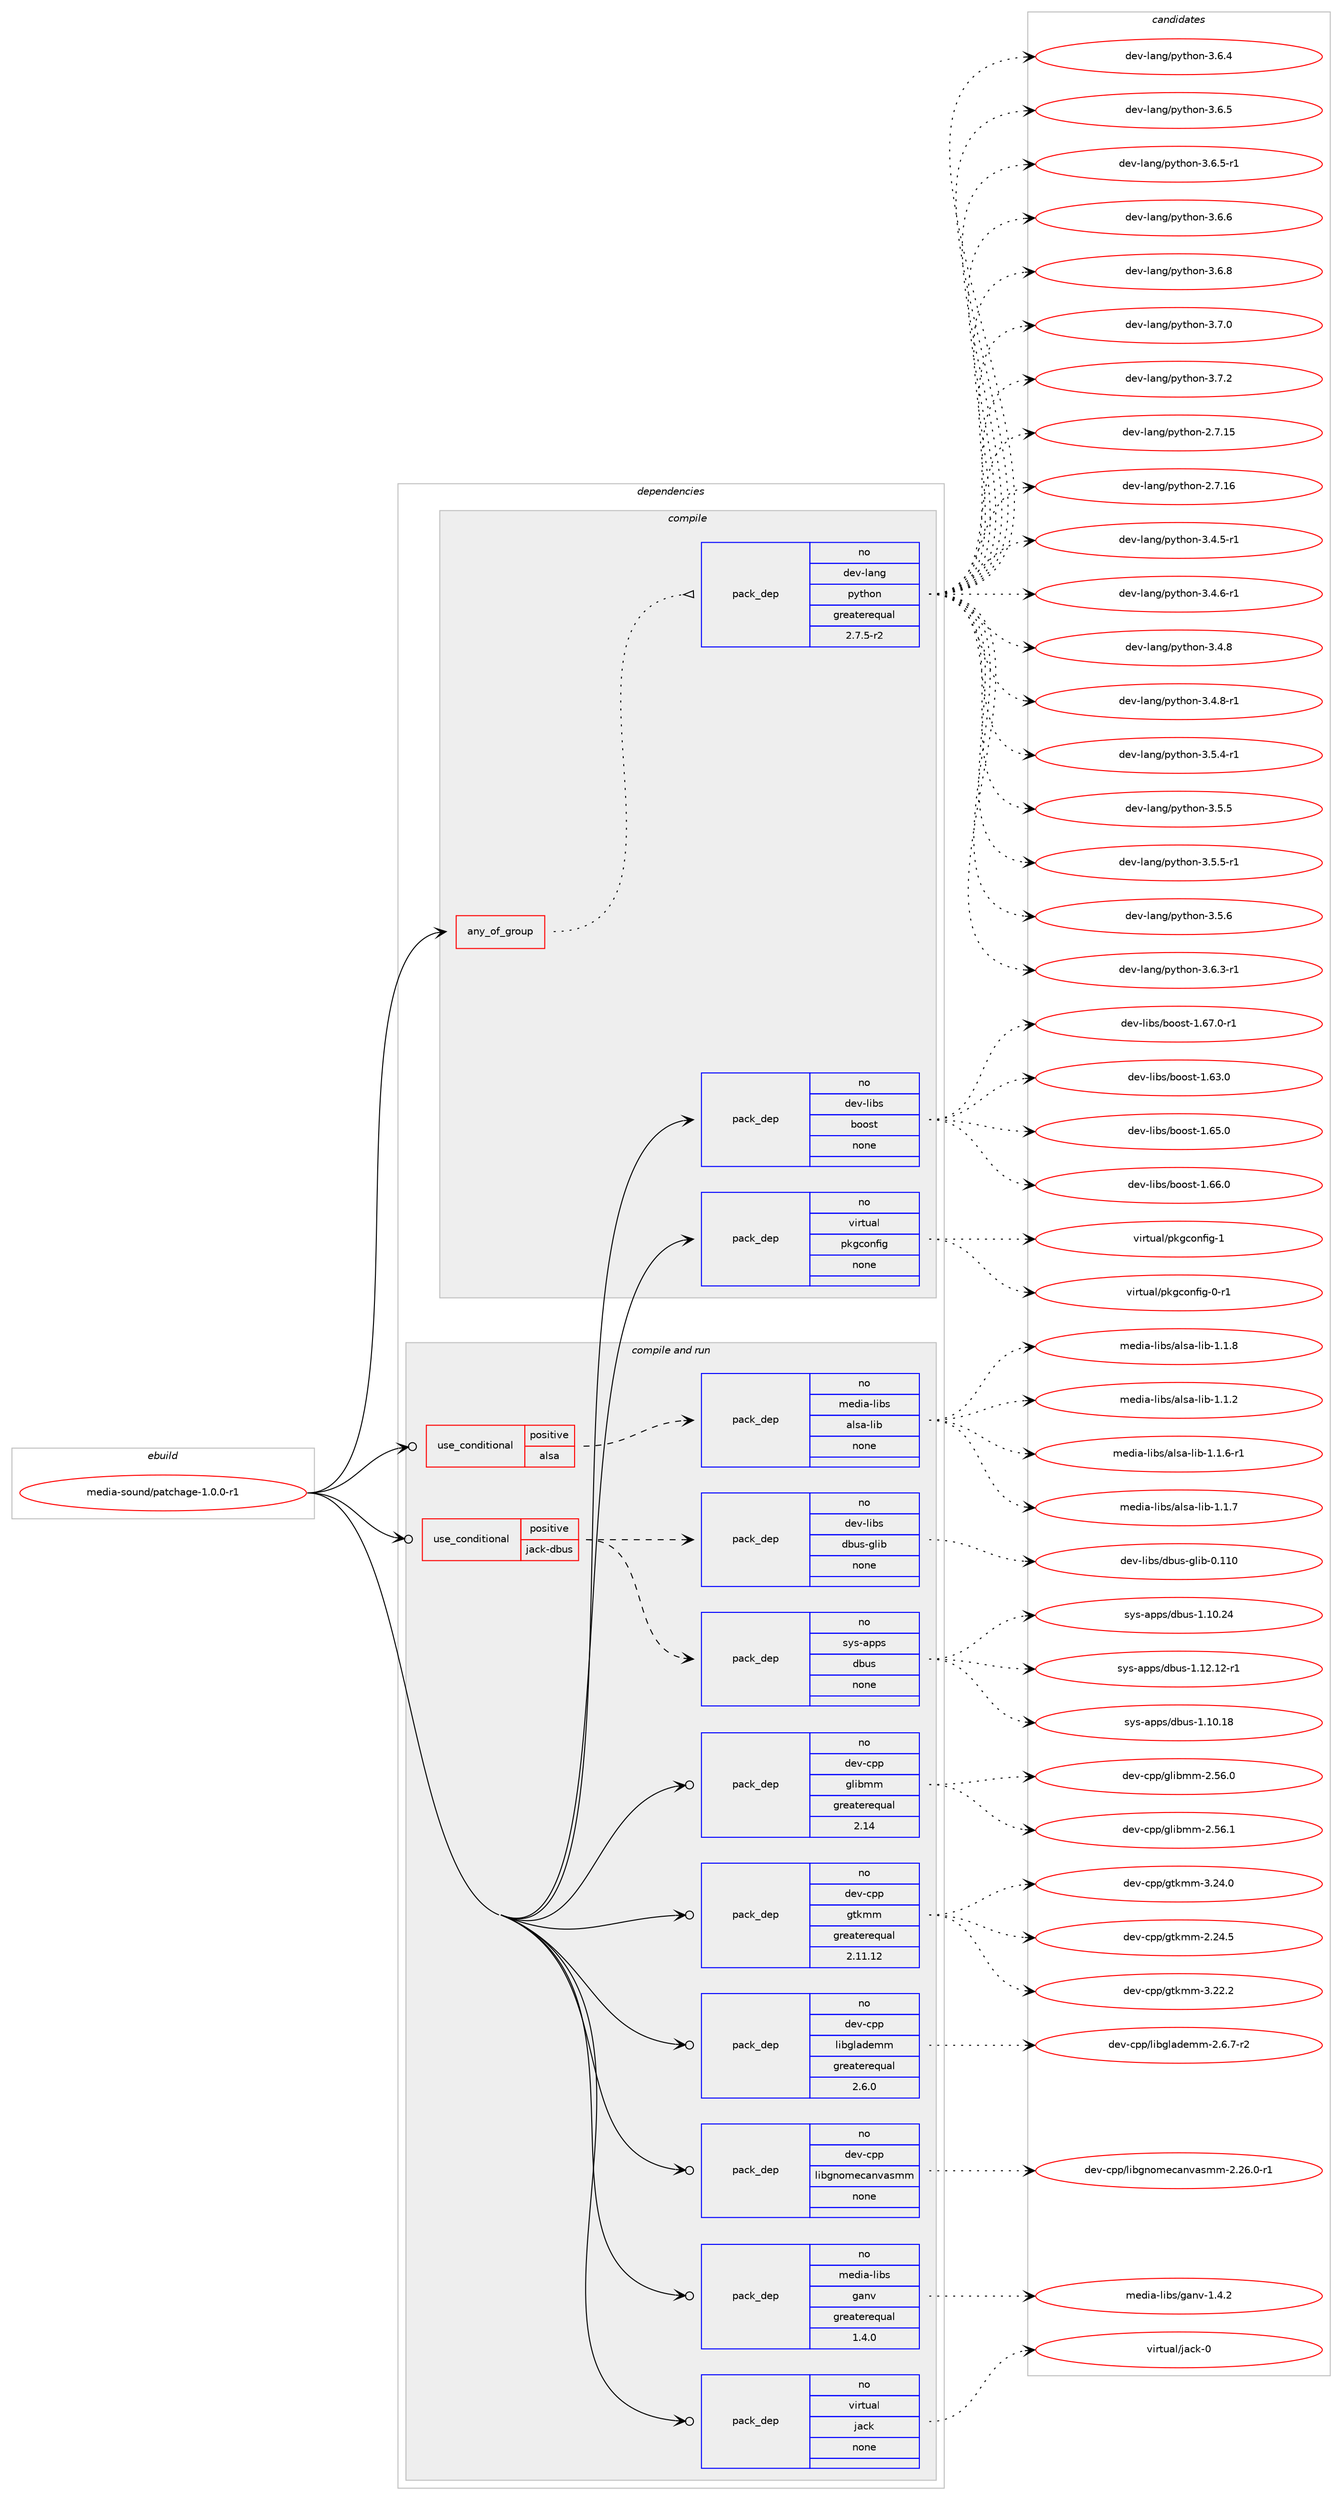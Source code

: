 digraph prolog {

# *************
# Graph options
# *************

newrank=true;
concentrate=true;
compound=true;
graph [rankdir=LR,fontname=Helvetica,fontsize=10,ranksep=1.5];#, ranksep=2.5, nodesep=0.2];
edge  [arrowhead=vee];
node  [fontname=Helvetica,fontsize=10];

# **********
# The ebuild
# **********

subgraph cluster_leftcol {
color=gray;
rank=same;
label=<<i>ebuild</i>>;
id [label="media-sound/patchage-1.0.0-r1", color=red, width=4, href="../media-sound/patchage-1.0.0-r1.svg"];
}

# ****************
# The dependencies
# ****************

subgraph cluster_midcol {
color=gray;
label=<<i>dependencies</i>>;
subgraph cluster_compile {
fillcolor="#eeeeee";
style=filled;
label=<<i>compile</i>>;
subgraph any25536 {
dependency1628898 [label=<<TABLE BORDER="0" CELLBORDER="1" CELLSPACING="0" CELLPADDING="4"><TR><TD CELLPADDING="10">any_of_group</TD></TR></TABLE>>, shape=none, color=red];subgraph pack1164770 {
dependency1628899 [label=<<TABLE BORDER="0" CELLBORDER="1" CELLSPACING="0" CELLPADDING="4" WIDTH="220"><TR><TD ROWSPAN="6" CELLPADDING="30">pack_dep</TD></TR><TR><TD WIDTH="110">no</TD></TR><TR><TD>dev-lang</TD></TR><TR><TD>python</TD></TR><TR><TD>greaterequal</TD></TR><TR><TD>2.7.5-r2</TD></TR></TABLE>>, shape=none, color=blue];
}
dependency1628898:e -> dependency1628899:w [weight=20,style="dotted",arrowhead="oinv"];
}
id:e -> dependency1628898:w [weight=20,style="solid",arrowhead="vee"];
subgraph pack1164771 {
dependency1628900 [label=<<TABLE BORDER="0" CELLBORDER="1" CELLSPACING="0" CELLPADDING="4" WIDTH="220"><TR><TD ROWSPAN="6" CELLPADDING="30">pack_dep</TD></TR><TR><TD WIDTH="110">no</TD></TR><TR><TD>dev-libs</TD></TR><TR><TD>boost</TD></TR><TR><TD>none</TD></TR><TR><TD></TD></TR></TABLE>>, shape=none, color=blue];
}
id:e -> dependency1628900:w [weight=20,style="solid",arrowhead="vee"];
subgraph pack1164772 {
dependency1628901 [label=<<TABLE BORDER="0" CELLBORDER="1" CELLSPACING="0" CELLPADDING="4" WIDTH="220"><TR><TD ROWSPAN="6" CELLPADDING="30">pack_dep</TD></TR><TR><TD WIDTH="110">no</TD></TR><TR><TD>virtual</TD></TR><TR><TD>pkgconfig</TD></TR><TR><TD>none</TD></TR><TR><TD></TD></TR></TABLE>>, shape=none, color=blue];
}
id:e -> dependency1628901:w [weight=20,style="solid",arrowhead="vee"];
}
subgraph cluster_compileandrun {
fillcolor="#eeeeee";
style=filled;
label=<<i>compile and run</i>>;
subgraph cond437822 {
dependency1628902 [label=<<TABLE BORDER="0" CELLBORDER="1" CELLSPACING="0" CELLPADDING="4"><TR><TD ROWSPAN="3" CELLPADDING="10">use_conditional</TD></TR><TR><TD>positive</TD></TR><TR><TD>alsa</TD></TR></TABLE>>, shape=none, color=red];
subgraph pack1164773 {
dependency1628903 [label=<<TABLE BORDER="0" CELLBORDER="1" CELLSPACING="0" CELLPADDING="4" WIDTH="220"><TR><TD ROWSPAN="6" CELLPADDING="30">pack_dep</TD></TR><TR><TD WIDTH="110">no</TD></TR><TR><TD>media-libs</TD></TR><TR><TD>alsa-lib</TD></TR><TR><TD>none</TD></TR><TR><TD></TD></TR></TABLE>>, shape=none, color=blue];
}
dependency1628902:e -> dependency1628903:w [weight=20,style="dashed",arrowhead="vee"];
}
id:e -> dependency1628902:w [weight=20,style="solid",arrowhead="odotvee"];
subgraph cond437823 {
dependency1628904 [label=<<TABLE BORDER="0" CELLBORDER="1" CELLSPACING="0" CELLPADDING="4"><TR><TD ROWSPAN="3" CELLPADDING="10">use_conditional</TD></TR><TR><TD>positive</TD></TR><TR><TD>jack-dbus</TD></TR></TABLE>>, shape=none, color=red];
subgraph pack1164774 {
dependency1628905 [label=<<TABLE BORDER="0" CELLBORDER="1" CELLSPACING="0" CELLPADDING="4" WIDTH="220"><TR><TD ROWSPAN="6" CELLPADDING="30">pack_dep</TD></TR><TR><TD WIDTH="110">no</TD></TR><TR><TD>dev-libs</TD></TR><TR><TD>dbus-glib</TD></TR><TR><TD>none</TD></TR><TR><TD></TD></TR></TABLE>>, shape=none, color=blue];
}
dependency1628904:e -> dependency1628905:w [weight=20,style="dashed",arrowhead="vee"];
subgraph pack1164775 {
dependency1628906 [label=<<TABLE BORDER="0" CELLBORDER="1" CELLSPACING="0" CELLPADDING="4" WIDTH="220"><TR><TD ROWSPAN="6" CELLPADDING="30">pack_dep</TD></TR><TR><TD WIDTH="110">no</TD></TR><TR><TD>sys-apps</TD></TR><TR><TD>dbus</TD></TR><TR><TD>none</TD></TR><TR><TD></TD></TR></TABLE>>, shape=none, color=blue];
}
dependency1628904:e -> dependency1628906:w [weight=20,style="dashed",arrowhead="vee"];
}
id:e -> dependency1628904:w [weight=20,style="solid",arrowhead="odotvee"];
subgraph pack1164776 {
dependency1628907 [label=<<TABLE BORDER="0" CELLBORDER="1" CELLSPACING="0" CELLPADDING="4" WIDTH="220"><TR><TD ROWSPAN="6" CELLPADDING="30">pack_dep</TD></TR><TR><TD WIDTH="110">no</TD></TR><TR><TD>dev-cpp</TD></TR><TR><TD>glibmm</TD></TR><TR><TD>greaterequal</TD></TR><TR><TD>2.14</TD></TR></TABLE>>, shape=none, color=blue];
}
id:e -> dependency1628907:w [weight=20,style="solid",arrowhead="odotvee"];
subgraph pack1164777 {
dependency1628908 [label=<<TABLE BORDER="0" CELLBORDER="1" CELLSPACING="0" CELLPADDING="4" WIDTH="220"><TR><TD ROWSPAN="6" CELLPADDING="30">pack_dep</TD></TR><TR><TD WIDTH="110">no</TD></TR><TR><TD>dev-cpp</TD></TR><TR><TD>gtkmm</TD></TR><TR><TD>greaterequal</TD></TR><TR><TD>2.11.12</TD></TR></TABLE>>, shape=none, color=blue];
}
id:e -> dependency1628908:w [weight=20,style="solid",arrowhead="odotvee"];
subgraph pack1164778 {
dependency1628909 [label=<<TABLE BORDER="0" CELLBORDER="1" CELLSPACING="0" CELLPADDING="4" WIDTH="220"><TR><TD ROWSPAN="6" CELLPADDING="30">pack_dep</TD></TR><TR><TD WIDTH="110">no</TD></TR><TR><TD>dev-cpp</TD></TR><TR><TD>libglademm</TD></TR><TR><TD>greaterequal</TD></TR><TR><TD>2.6.0</TD></TR></TABLE>>, shape=none, color=blue];
}
id:e -> dependency1628909:w [weight=20,style="solid",arrowhead="odotvee"];
subgraph pack1164779 {
dependency1628910 [label=<<TABLE BORDER="0" CELLBORDER="1" CELLSPACING="0" CELLPADDING="4" WIDTH="220"><TR><TD ROWSPAN="6" CELLPADDING="30">pack_dep</TD></TR><TR><TD WIDTH="110">no</TD></TR><TR><TD>dev-cpp</TD></TR><TR><TD>libgnomecanvasmm</TD></TR><TR><TD>none</TD></TR><TR><TD></TD></TR></TABLE>>, shape=none, color=blue];
}
id:e -> dependency1628910:w [weight=20,style="solid",arrowhead="odotvee"];
subgraph pack1164780 {
dependency1628911 [label=<<TABLE BORDER="0" CELLBORDER="1" CELLSPACING="0" CELLPADDING="4" WIDTH="220"><TR><TD ROWSPAN="6" CELLPADDING="30">pack_dep</TD></TR><TR><TD WIDTH="110">no</TD></TR><TR><TD>media-libs</TD></TR><TR><TD>ganv</TD></TR><TR><TD>greaterequal</TD></TR><TR><TD>1.4.0</TD></TR></TABLE>>, shape=none, color=blue];
}
id:e -> dependency1628911:w [weight=20,style="solid",arrowhead="odotvee"];
subgraph pack1164781 {
dependency1628912 [label=<<TABLE BORDER="0" CELLBORDER="1" CELLSPACING="0" CELLPADDING="4" WIDTH="220"><TR><TD ROWSPAN="6" CELLPADDING="30">pack_dep</TD></TR><TR><TD WIDTH="110">no</TD></TR><TR><TD>virtual</TD></TR><TR><TD>jack</TD></TR><TR><TD>none</TD></TR><TR><TD></TD></TR></TABLE>>, shape=none, color=blue];
}
id:e -> dependency1628912:w [weight=20,style="solid",arrowhead="odotvee"];
}
subgraph cluster_run {
fillcolor="#eeeeee";
style=filled;
label=<<i>run</i>>;
}
}

# **************
# The candidates
# **************

subgraph cluster_choices {
rank=same;
color=gray;
label=<<i>candidates</i>>;

subgraph choice1164770 {
color=black;
nodesep=1;
choice10010111845108971101034711212111610411111045504655464953 [label="dev-lang/python-2.7.15", color=red, width=4,href="../dev-lang/python-2.7.15.svg"];
choice10010111845108971101034711212111610411111045504655464954 [label="dev-lang/python-2.7.16", color=red, width=4,href="../dev-lang/python-2.7.16.svg"];
choice1001011184510897110103471121211161041111104551465246534511449 [label="dev-lang/python-3.4.5-r1", color=red, width=4,href="../dev-lang/python-3.4.5-r1.svg"];
choice1001011184510897110103471121211161041111104551465246544511449 [label="dev-lang/python-3.4.6-r1", color=red, width=4,href="../dev-lang/python-3.4.6-r1.svg"];
choice100101118451089711010347112121116104111110455146524656 [label="dev-lang/python-3.4.8", color=red, width=4,href="../dev-lang/python-3.4.8.svg"];
choice1001011184510897110103471121211161041111104551465246564511449 [label="dev-lang/python-3.4.8-r1", color=red, width=4,href="../dev-lang/python-3.4.8-r1.svg"];
choice1001011184510897110103471121211161041111104551465346524511449 [label="dev-lang/python-3.5.4-r1", color=red, width=4,href="../dev-lang/python-3.5.4-r1.svg"];
choice100101118451089711010347112121116104111110455146534653 [label="dev-lang/python-3.5.5", color=red, width=4,href="../dev-lang/python-3.5.5.svg"];
choice1001011184510897110103471121211161041111104551465346534511449 [label="dev-lang/python-3.5.5-r1", color=red, width=4,href="../dev-lang/python-3.5.5-r1.svg"];
choice100101118451089711010347112121116104111110455146534654 [label="dev-lang/python-3.5.6", color=red, width=4,href="../dev-lang/python-3.5.6.svg"];
choice1001011184510897110103471121211161041111104551465446514511449 [label="dev-lang/python-3.6.3-r1", color=red, width=4,href="../dev-lang/python-3.6.3-r1.svg"];
choice100101118451089711010347112121116104111110455146544652 [label="dev-lang/python-3.6.4", color=red, width=4,href="../dev-lang/python-3.6.4.svg"];
choice100101118451089711010347112121116104111110455146544653 [label="dev-lang/python-3.6.5", color=red, width=4,href="../dev-lang/python-3.6.5.svg"];
choice1001011184510897110103471121211161041111104551465446534511449 [label="dev-lang/python-3.6.5-r1", color=red, width=4,href="../dev-lang/python-3.6.5-r1.svg"];
choice100101118451089711010347112121116104111110455146544654 [label="dev-lang/python-3.6.6", color=red, width=4,href="../dev-lang/python-3.6.6.svg"];
choice100101118451089711010347112121116104111110455146544656 [label="dev-lang/python-3.6.8", color=red, width=4,href="../dev-lang/python-3.6.8.svg"];
choice100101118451089711010347112121116104111110455146554648 [label="dev-lang/python-3.7.0", color=red, width=4,href="../dev-lang/python-3.7.0.svg"];
choice100101118451089711010347112121116104111110455146554650 [label="dev-lang/python-3.7.2", color=red, width=4,href="../dev-lang/python-3.7.2.svg"];
dependency1628899:e -> choice10010111845108971101034711212111610411111045504655464953:w [style=dotted,weight="100"];
dependency1628899:e -> choice10010111845108971101034711212111610411111045504655464954:w [style=dotted,weight="100"];
dependency1628899:e -> choice1001011184510897110103471121211161041111104551465246534511449:w [style=dotted,weight="100"];
dependency1628899:e -> choice1001011184510897110103471121211161041111104551465246544511449:w [style=dotted,weight="100"];
dependency1628899:e -> choice100101118451089711010347112121116104111110455146524656:w [style=dotted,weight="100"];
dependency1628899:e -> choice1001011184510897110103471121211161041111104551465246564511449:w [style=dotted,weight="100"];
dependency1628899:e -> choice1001011184510897110103471121211161041111104551465346524511449:w [style=dotted,weight="100"];
dependency1628899:e -> choice100101118451089711010347112121116104111110455146534653:w [style=dotted,weight="100"];
dependency1628899:e -> choice1001011184510897110103471121211161041111104551465346534511449:w [style=dotted,weight="100"];
dependency1628899:e -> choice100101118451089711010347112121116104111110455146534654:w [style=dotted,weight="100"];
dependency1628899:e -> choice1001011184510897110103471121211161041111104551465446514511449:w [style=dotted,weight="100"];
dependency1628899:e -> choice100101118451089711010347112121116104111110455146544652:w [style=dotted,weight="100"];
dependency1628899:e -> choice100101118451089711010347112121116104111110455146544653:w [style=dotted,weight="100"];
dependency1628899:e -> choice1001011184510897110103471121211161041111104551465446534511449:w [style=dotted,weight="100"];
dependency1628899:e -> choice100101118451089711010347112121116104111110455146544654:w [style=dotted,weight="100"];
dependency1628899:e -> choice100101118451089711010347112121116104111110455146544656:w [style=dotted,weight="100"];
dependency1628899:e -> choice100101118451089711010347112121116104111110455146554648:w [style=dotted,weight="100"];
dependency1628899:e -> choice100101118451089711010347112121116104111110455146554650:w [style=dotted,weight="100"];
}
subgraph choice1164771 {
color=black;
nodesep=1;
choice1001011184510810598115479811111111511645494654514648 [label="dev-libs/boost-1.63.0", color=red, width=4,href="../dev-libs/boost-1.63.0.svg"];
choice1001011184510810598115479811111111511645494654534648 [label="dev-libs/boost-1.65.0", color=red, width=4,href="../dev-libs/boost-1.65.0.svg"];
choice1001011184510810598115479811111111511645494654544648 [label="dev-libs/boost-1.66.0", color=red, width=4,href="../dev-libs/boost-1.66.0.svg"];
choice10010111845108105981154798111111115116454946545546484511449 [label="dev-libs/boost-1.67.0-r1", color=red, width=4,href="../dev-libs/boost-1.67.0-r1.svg"];
dependency1628900:e -> choice1001011184510810598115479811111111511645494654514648:w [style=dotted,weight="100"];
dependency1628900:e -> choice1001011184510810598115479811111111511645494654534648:w [style=dotted,weight="100"];
dependency1628900:e -> choice1001011184510810598115479811111111511645494654544648:w [style=dotted,weight="100"];
dependency1628900:e -> choice10010111845108105981154798111111115116454946545546484511449:w [style=dotted,weight="100"];
}
subgraph choice1164772 {
color=black;
nodesep=1;
choice11810511411611797108471121071039911111010210510345484511449 [label="virtual/pkgconfig-0-r1", color=red, width=4,href="../virtual/pkgconfig-0-r1.svg"];
choice1181051141161179710847112107103991111101021051034549 [label="virtual/pkgconfig-1", color=red, width=4,href="../virtual/pkgconfig-1.svg"];
dependency1628901:e -> choice11810511411611797108471121071039911111010210510345484511449:w [style=dotted,weight="100"];
dependency1628901:e -> choice1181051141161179710847112107103991111101021051034549:w [style=dotted,weight="100"];
}
subgraph choice1164773 {
color=black;
nodesep=1;
choice1091011001059745108105981154797108115974510810598454946494650 [label="media-libs/alsa-lib-1.1.2", color=red, width=4,href="../media-libs/alsa-lib-1.1.2.svg"];
choice10910110010597451081059811547971081159745108105984549464946544511449 [label="media-libs/alsa-lib-1.1.6-r1", color=red, width=4,href="../media-libs/alsa-lib-1.1.6-r1.svg"];
choice1091011001059745108105981154797108115974510810598454946494655 [label="media-libs/alsa-lib-1.1.7", color=red, width=4,href="../media-libs/alsa-lib-1.1.7.svg"];
choice1091011001059745108105981154797108115974510810598454946494656 [label="media-libs/alsa-lib-1.1.8", color=red, width=4,href="../media-libs/alsa-lib-1.1.8.svg"];
dependency1628903:e -> choice1091011001059745108105981154797108115974510810598454946494650:w [style=dotted,weight="100"];
dependency1628903:e -> choice10910110010597451081059811547971081159745108105984549464946544511449:w [style=dotted,weight="100"];
dependency1628903:e -> choice1091011001059745108105981154797108115974510810598454946494655:w [style=dotted,weight="100"];
dependency1628903:e -> choice1091011001059745108105981154797108115974510810598454946494656:w [style=dotted,weight="100"];
}
subgraph choice1164774 {
color=black;
nodesep=1;
choice100101118451081059811547100981171154510310810598454846494948 [label="dev-libs/dbus-glib-0.110", color=red, width=4,href="../dev-libs/dbus-glib-0.110.svg"];
dependency1628905:e -> choice100101118451081059811547100981171154510310810598454846494948:w [style=dotted,weight="100"];
}
subgraph choice1164775 {
color=black;
nodesep=1;
choice115121115459711211211547100981171154549464948464956 [label="sys-apps/dbus-1.10.18", color=red, width=4,href="../sys-apps/dbus-1.10.18.svg"];
choice115121115459711211211547100981171154549464948465052 [label="sys-apps/dbus-1.10.24", color=red, width=4,href="../sys-apps/dbus-1.10.24.svg"];
choice1151211154597112112115471009811711545494649504649504511449 [label="sys-apps/dbus-1.12.12-r1", color=red, width=4,href="../sys-apps/dbus-1.12.12-r1.svg"];
dependency1628906:e -> choice115121115459711211211547100981171154549464948464956:w [style=dotted,weight="100"];
dependency1628906:e -> choice115121115459711211211547100981171154549464948465052:w [style=dotted,weight="100"];
dependency1628906:e -> choice1151211154597112112115471009811711545494649504649504511449:w [style=dotted,weight="100"];
}
subgraph choice1164776 {
color=black;
nodesep=1;
choice1001011184599112112471031081059810910945504653544648 [label="dev-cpp/glibmm-2.56.0", color=red, width=4,href="../dev-cpp/glibmm-2.56.0.svg"];
choice1001011184599112112471031081059810910945504653544649 [label="dev-cpp/glibmm-2.56.1", color=red, width=4,href="../dev-cpp/glibmm-2.56.1.svg"];
dependency1628907:e -> choice1001011184599112112471031081059810910945504653544648:w [style=dotted,weight="100"];
dependency1628907:e -> choice1001011184599112112471031081059810910945504653544649:w [style=dotted,weight="100"];
}
subgraph choice1164777 {
color=black;
nodesep=1;
choice10010111845991121124710311610710910945504650524653 [label="dev-cpp/gtkmm-2.24.5", color=red, width=4,href="../dev-cpp/gtkmm-2.24.5.svg"];
choice10010111845991121124710311610710910945514650504650 [label="dev-cpp/gtkmm-3.22.2", color=red, width=4,href="../dev-cpp/gtkmm-3.22.2.svg"];
choice10010111845991121124710311610710910945514650524648 [label="dev-cpp/gtkmm-3.24.0", color=red, width=4,href="../dev-cpp/gtkmm-3.24.0.svg"];
dependency1628908:e -> choice10010111845991121124710311610710910945504650524653:w [style=dotted,weight="100"];
dependency1628908:e -> choice10010111845991121124710311610710910945514650504650:w [style=dotted,weight="100"];
dependency1628908:e -> choice10010111845991121124710311610710910945514650524648:w [style=dotted,weight="100"];
}
subgraph choice1164778 {
color=black;
nodesep=1;
choice10010111845991121124710810598103108971001011091094550465446554511450 [label="dev-cpp/libglademm-2.6.7-r2", color=red, width=4,href="../dev-cpp/libglademm-2.6.7-r2.svg"];
dependency1628909:e -> choice10010111845991121124710810598103108971001011091094550465446554511450:w [style=dotted,weight="100"];
}
subgraph choice1164779 {
color=black;
nodesep=1;
choice10010111845991121124710810598103110111109101999711011897115109109455046505446484511449 [label="dev-cpp/libgnomecanvasmm-2.26.0-r1", color=red, width=4,href="../dev-cpp/libgnomecanvasmm-2.26.0-r1.svg"];
dependency1628910:e -> choice10010111845991121124710810598103110111109101999711011897115109109455046505446484511449:w [style=dotted,weight="100"];
}
subgraph choice1164780 {
color=black;
nodesep=1;
choice1091011001059745108105981154710397110118454946524650 [label="media-libs/ganv-1.4.2", color=red, width=4,href="../media-libs/ganv-1.4.2.svg"];
dependency1628911:e -> choice1091011001059745108105981154710397110118454946524650:w [style=dotted,weight="100"];
}
subgraph choice1164781 {
color=black;
nodesep=1;
choice118105114116117971084710697991074548 [label="virtual/jack-0", color=red, width=4,href="../virtual/jack-0.svg"];
dependency1628912:e -> choice118105114116117971084710697991074548:w [style=dotted,weight="100"];
}
}

}
